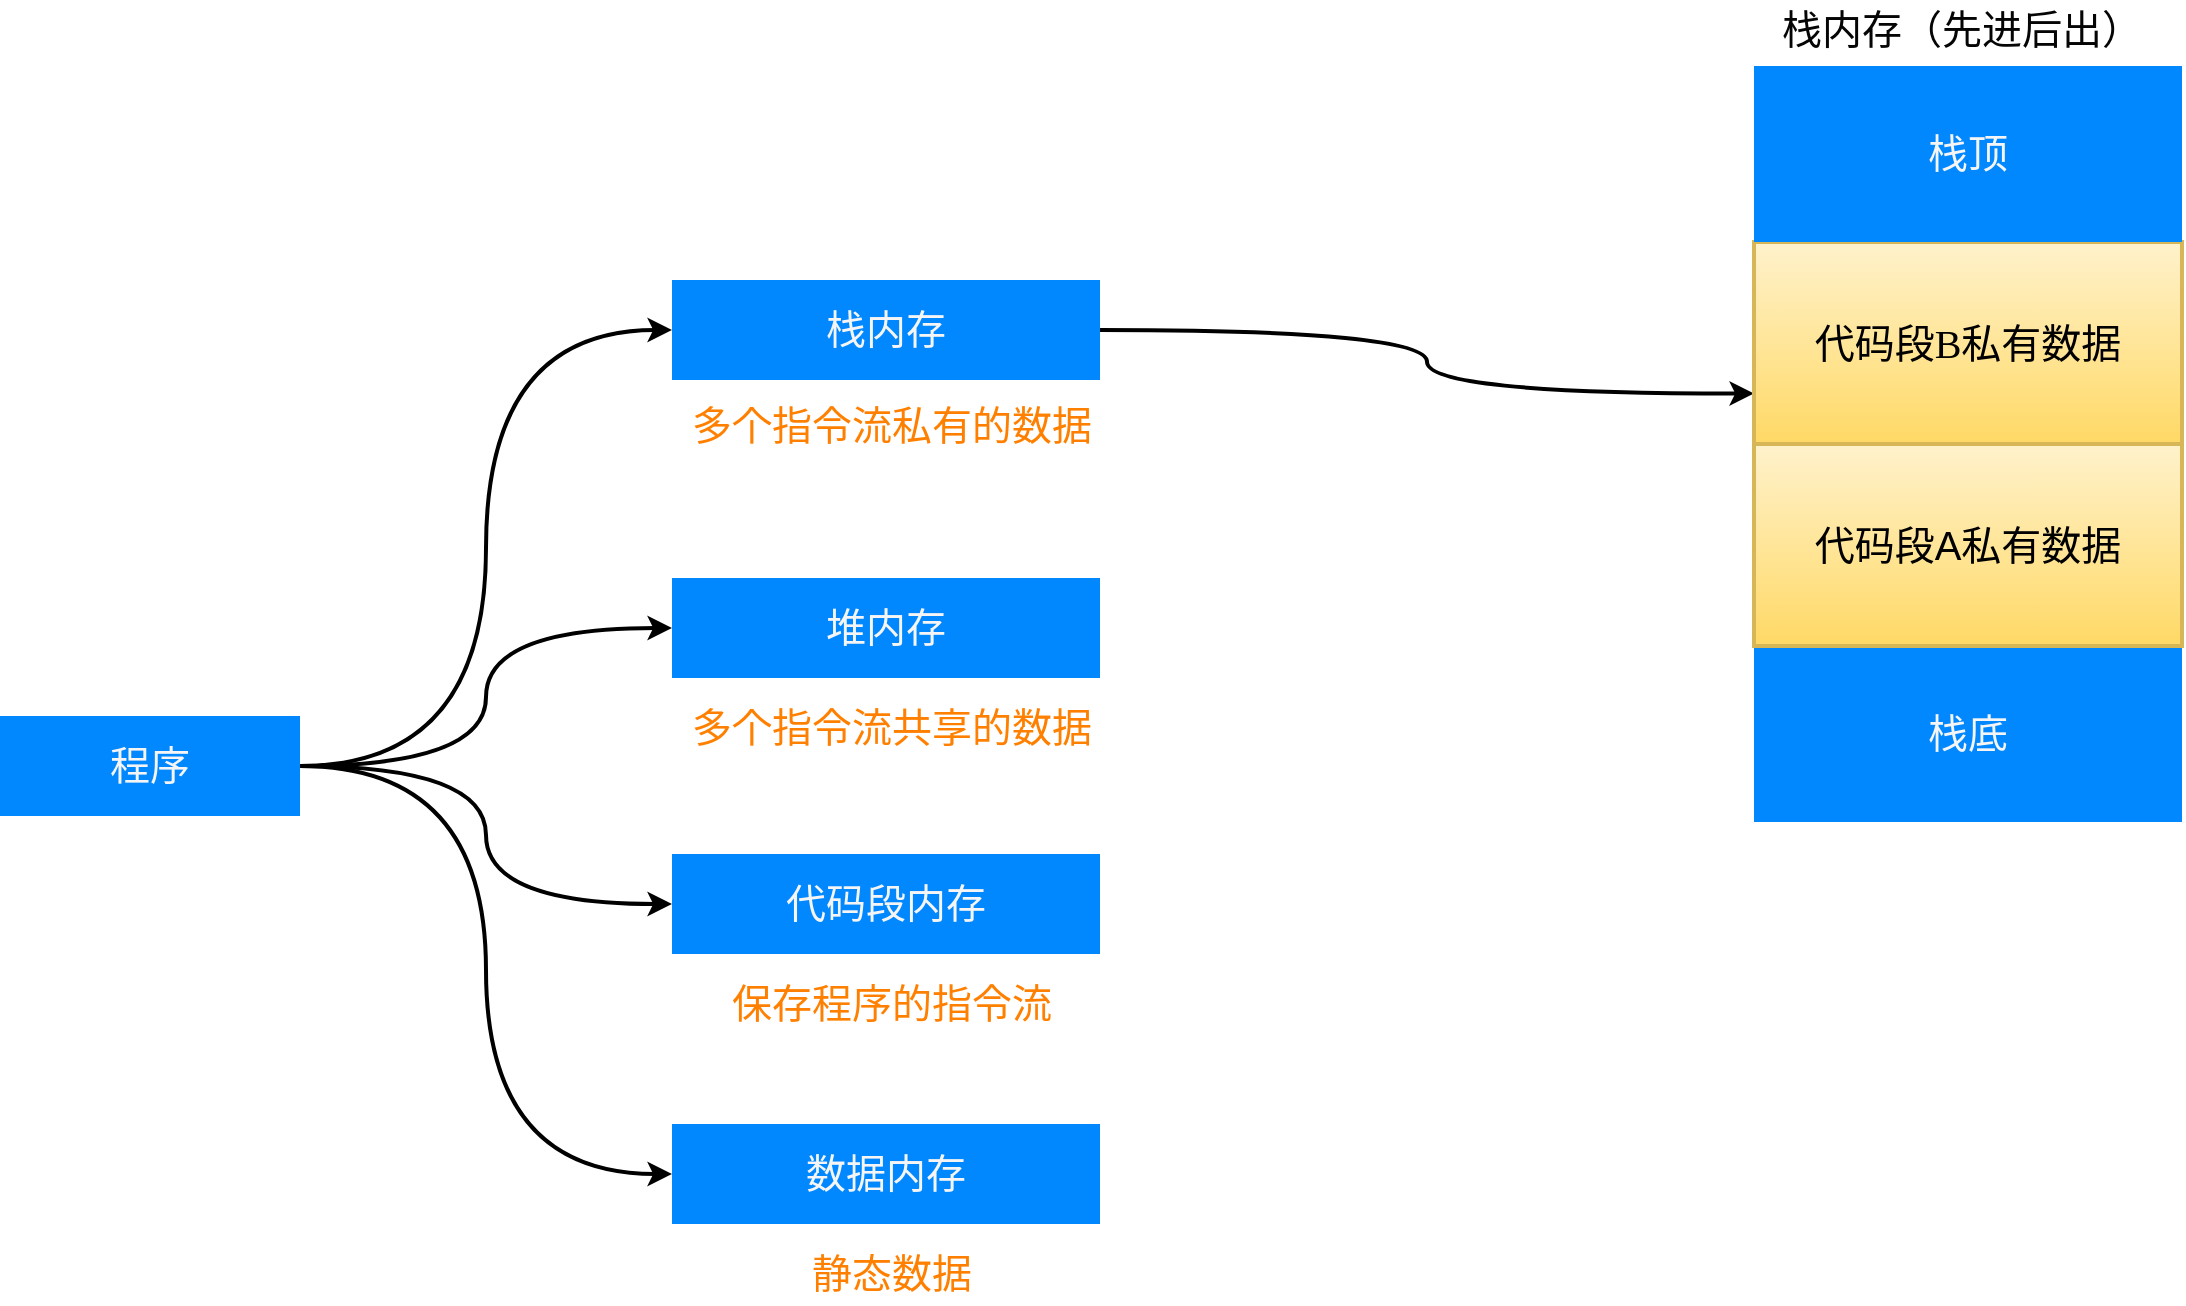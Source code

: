 <mxfile version="20.8.16" type="device"><diagram name="第 1 页" id="rvASBQe960MJPxccHX4X"><mxGraphModel dx="1548" dy="1022" grid="0" gridSize="10" guides="1" tooltips="1" connect="1" arrows="1" fold="1" page="1" pageScale="1" pageWidth="827" pageHeight="1169" math="0" shadow="0"><root><mxCell id="0"/><mxCell id="1" parent="0"/><mxCell id="xcfbY86AWyiqWtWTu1H7-7" style="edgeStyle=orthogonalEdgeStyle;rounded=0;hachureGap=4;orthogonalLoop=1;jettySize=auto;html=1;entryX=0;entryY=0.5;entryDx=0;entryDy=0;fontFamily=Architects Daughter;fontSource=https%3A%2F%2Ffonts.googleapis.com%2Fcss%3Ffamily%3DArchitects%2BDaughter;fontSize=16;fontColor=#f5f5f5;curved=1;strokeWidth=2;" edge="1" parent="1" source="xcfbY86AWyiqWtWTu1H7-3" target="xcfbY86AWyiqWtWTu1H7-5"><mxGeometry relative="1" as="geometry"/></mxCell><mxCell id="xcfbY86AWyiqWtWTu1H7-8" style="edgeStyle=orthogonalEdgeStyle;curved=1;rounded=0;sketch=0;hachureGap=4;jiggle=2;curveFitting=1;orthogonalLoop=1;jettySize=auto;html=1;exitX=1;exitY=0.5;exitDx=0;exitDy=0;entryX=0;entryY=0.5;entryDx=0;entryDy=0;strokeWidth=2;fontFamily=Architects Daughter;fontSource=https%3A%2F%2Ffonts.googleapis.com%2Fcss%3Ffamily%3DArchitects%2BDaughter;fontSize=16;fontColor=#f5f5f5;" edge="1" parent="1" source="xcfbY86AWyiqWtWTu1H7-3" target="xcfbY86AWyiqWtWTu1H7-6"><mxGeometry relative="1" as="geometry"/></mxCell><mxCell id="xcfbY86AWyiqWtWTu1H7-28" style="edgeStyle=orthogonalEdgeStyle;curved=1;rounded=0;sketch=0;hachureGap=4;jiggle=2;curveFitting=1;orthogonalLoop=1;jettySize=auto;html=1;exitX=1;exitY=0.5;exitDx=0;exitDy=0;entryX=0;entryY=0.5;entryDx=0;entryDy=0;strokeWidth=2;fontFamily=Tahoma;fontSize=16;fontColor=#FAFAFA;" edge="1" parent="1" source="xcfbY86AWyiqWtWTu1H7-3" target="xcfbY86AWyiqWtWTu1H7-24"><mxGeometry relative="1" as="geometry"/></mxCell><mxCell id="xcfbY86AWyiqWtWTu1H7-29" style="edgeStyle=orthogonalEdgeStyle;curved=1;rounded=0;sketch=0;hachureGap=4;jiggle=2;curveFitting=1;orthogonalLoop=1;jettySize=auto;html=1;exitX=1;exitY=0.5;exitDx=0;exitDy=0;entryX=0;entryY=0.5;entryDx=0;entryDy=0;strokeWidth=2;fontFamily=Tahoma;fontSize=16;fontColor=#FAFAFA;" edge="1" parent="1" source="xcfbY86AWyiqWtWTu1H7-3" target="xcfbY86AWyiqWtWTu1H7-26"><mxGeometry relative="1" as="geometry"/></mxCell><mxCell id="xcfbY86AWyiqWtWTu1H7-3" value="程序" style="rounded=0;whiteSpace=wrap;html=1;sketch=0;hachureGap=4;jiggle=2;curveFitting=1;fontFamily=Architects Daughter;fontSource=https%3A%2F%2Ffonts.googleapis.com%2Fcss%3Ffamily%3DArchitects%2BDaughter;fontSize=20;fillColor=#0188ff;strokeColor=none;fontColor=#f5f5f5;" vertex="1" parent="1"><mxGeometry x="23" y="381" width="150" height="50" as="geometry"/></mxCell><mxCell id="xcfbY86AWyiqWtWTu1H7-23" style="edgeStyle=orthogonalEdgeStyle;curved=1;rounded=0;sketch=0;hachureGap=4;jiggle=2;curveFitting=1;orthogonalLoop=1;jettySize=auto;html=1;exitX=1;exitY=0.5;exitDx=0;exitDy=0;entryX=0;entryY=0.75;entryDx=0;entryDy=0;strokeWidth=2;fontFamily=Tahoma;fontSize=16;fontColor=#FAFAFA;" edge="1" parent="1" source="xcfbY86AWyiqWtWTu1H7-5" target="xcfbY86AWyiqWtWTu1H7-16"><mxGeometry relative="1" as="geometry"/></mxCell><mxCell id="xcfbY86AWyiqWtWTu1H7-5" value="栈内存" style="rounded=0;whiteSpace=wrap;html=1;sketch=0;hachureGap=4;jiggle=2;curveFitting=1;fontFamily=Architects Daughter;fontSource=https%3A%2F%2Ffonts.googleapis.com%2Fcss%3Ffamily%3DArchitects%2BDaughter;fontSize=20;fillColor=#0188ff;strokeColor=none;fontColor=#f5f5f5;" vertex="1" parent="1"><mxGeometry x="359" y="163" width="214" height="50" as="geometry"/></mxCell><mxCell id="xcfbY86AWyiqWtWTu1H7-6" value="堆内存" style="rounded=0;whiteSpace=wrap;html=1;sketch=0;hachureGap=4;jiggle=2;curveFitting=1;fontFamily=Architects Daughter;fontSource=https%3A%2F%2Ffonts.googleapis.com%2Fcss%3Ffamily%3DArchitects%2BDaughter;fontSize=20;fillColor=#0188ff;strokeColor=none;fontColor=#f5f5f5;" vertex="1" parent="1"><mxGeometry x="359" y="312" width="214" height="50" as="geometry"/></mxCell><mxCell id="xcfbY86AWyiqWtWTu1H7-9" value="&lt;font&gt;多个指令流私有的数据&lt;/font&gt;" style="text;html=1;strokeColor=none;fillColor=none;align=center;verticalAlign=middle;whiteSpace=wrap;rounded=0;fontSize=20;fontFamily=Architects Daughter;fontColor=#FF8000;" vertex="1" parent="1"><mxGeometry x="359" y="221" width="220" height="30" as="geometry"/></mxCell><mxCell id="xcfbY86AWyiqWtWTu1H7-10" value="&lt;font&gt;多个指令流共享的数据&lt;/font&gt;" style="text;html=1;strokeColor=none;fillColor=none;align=center;verticalAlign=middle;whiteSpace=wrap;rounded=0;fontSize=20;fontFamily=Architects Daughter;fontColor=#FF8000;" vertex="1" parent="1"><mxGeometry x="359" y="372" width="220" height="30" as="geometry"/></mxCell><mxCell id="xcfbY86AWyiqWtWTu1H7-18" value="" style="group" vertex="1" connectable="0" parent="1"><mxGeometry x="894" y="23" width="220" height="411" as="geometry"/></mxCell><mxCell id="xcfbY86AWyiqWtWTu1H7-11" value="" style="rounded=0;whiteSpace=wrap;html=1;sketch=0;hachureGap=4;jiggle=2;curveFitting=1;fontFamily=Architects Daughter;fontSource=https%3A%2F%2Ffonts.googleapis.com%2Fcss%3Ffamily%3DArchitects%2BDaughter;fontSize=20;fillColor=#0188ff;strokeColor=none;fontColor=#f5f5f5;movable=1;resizable=1;rotatable=1;deletable=1;editable=1;connectable=1;" vertex="1" parent="xcfbY86AWyiqWtWTu1H7-18"><mxGeometry x="6" y="33" width="214" height="378" as="geometry"/></mxCell><mxCell id="xcfbY86AWyiqWtWTu1H7-12" value="&lt;font&gt;栈内存（先进后出）&lt;/font&gt;" style="text;html=1;strokeColor=none;fillColor=none;align=center;verticalAlign=middle;whiteSpace=wrap;rounded=0;fontSize=20;fontFamily=Architects Daughter;fontColor=#050505;" vertex="1" parent="xcfbY86AWyiqWtWTu1H7-18"><mxGeometry width="220" height="30" as="geometry"/></mxCell><mxCell id="xcfbY86AWyiqWtWTu1H7-13" value="栈底" style="rounded=0;whiteSpace=wrap;html=1;sketch=0;hachureGap=4;jiggle=2;curveFitting=1;fontFamily=Architects Daughter;fontSource=https%3A%2F%2Ffonts.googleapis.com%2Fcss%3Ffamily%3DArchitects%2BDaughter;fontSize=20;fontColor=#f5f5f5;fillColor=#0188ff;strokeColor=none;strokeWidth=2;movable=1;resizable=1;rotatable=1;deletable=1;editable=1;connectable=1;" vertex="1" parent="xcfbY86AWyiqWtWTu1H7-18"><mxGeometry x="6" y="323" width="214" height="88" as="geometry"/></mxCell><mxCell id="xcfbY86AWyiqWtWTu1H7-15" value="&lt;font face=&quot;Helvetica&quot;&gt;代码段A私有数据&lt;/font&gt;" style="rounded=0;whiteSpace=wrap;html=1;sketch=0;hachureGap=4;jiggle=2;curveFitting=1;fontFamily=Architects Daughter;fontSource=https%3A%2F%2Ffonts.googleapis.com%2Fcss%3Ffamily%3DArchitects%2BDaughter;fontSize=20;fillColor=#fff2cc;strokeColor=#d6b656;strokeWidth=2;gradientColor=#ffd966;movable=1;resizable=1;rotatable=1;deletable=1;editable=1;connectable=1;" vertex="1" parent="xcfbY86AWyiqWtWTu1H7-18"><mxGeometry x="6" y="222" width="214" height="101" as="geometry"/></mxCell><mxCell id="xcfbY86AWyiqWtWTu1H7-16" value="&lt;font face=&quot;Tahoma&quot;&gt;代码段B私有数据&lt;/font&gt;" style="rounded=0;whiteSpace=wrap;html=1;sketch=0;hachureGap=4;jiggle=2;curveFitting=1;fontFamily=Architects Daughter;fontSource=https%3A%2F%2Ffonts.googleapis.com%2Fcss%3Ffamily%3DArchitects%2BDaughter;fontSize=20;fillColor=#fff2cc;strokeColor=#d6b656;strokeWidth=2;gradientColor=#ffd966;movable=1;resizable=1;rotatable=1;deletable=1;editable=1;connectable=1;" vertex="1" parent="xcfbY86AWyiqWtWTu1H7-18"><mxGeometry x="6" y="121" width="214" height="101" as="geometry"/></mxCell><mxCell id="xcfbY86AWyiqWtWTu1H7-17" value="栈顶" style="rounded=0;whiteSpace=wrap;html=1;sketch=0;hachureGap=4;jiggle=2;curveFitting=1;fontFamily=Architects Daughter;fontSource=https%3A%2F%2Ffonts.googleapis.com%2Fcss%3Ffamily%3DArchitects%2BDaughter;fontSize=20;strokeWidth=2;fillColor=#0188ff;fontColor=#f5f5f5;strokeColor=none;movable=1;resizable=1;rotatable=1;deletable=1;editable=1;connectable=1;" vertex="1" parent="xcfbY86AWyiqWtWTu1H7-18"><mxGeometry x="6" y="33" width="214" height="88" as="geometry"/></mxCell><mxCell id="xcfbY86AWyiqWtWTu1H7-24" value="代码段内存" style="rounded=0;whiteSpace=wrap;html=1;sketch=0;hachureGap=4;jiggle=2;curveFitting=1;fontFamily=Architects Daughter;fontSource=https%3A%2F%2Ffonts.googleapis.com%2Fcss%3Ffamily%3DArchitects%2BDaughter;fontSize=20;fillColor=#0188ff;strokeColor=none;fontColor=#f5f5f5;" vertex="1" parent="1"><mxGeometry x="359" y="450" width="214" height="50" as="geometry"/></mxCell><mxCell id="xcfbY86AWyiqWtWTu1H7-25" value="保存程序的指令流" style="text;html=1;strokeColor=none;fillColor=none;align=center;verticalAlign=middle;whiteSpace=wrap;rounded=0;fontSize=20;fontFamily=Architects Daughter;fontColor=#FF8000;" vertex="1" parent="1"><mxGeometry x="359" y="510" width="220" height="30" as="geometry"/></mxCell><mxCell id="xcfbY86AWyiqWtWTu1H7-26" value="数据内存" style="rounded=0;whiteSpace=wrap;html=1;sketch=0;hachureGap=4;jiggle=2;curveFitting=1;fontFamily=Architects Daughter;fontSource=https%3A%2F%2Ffonts.googleapis.com%2Fcss%3Ffamily%3DArchitects%2BDaughter;fontSize=20;fillColor=#0188ff;strokeColor=none;fontColor=#f5f5f5;" vertex="1" parent="1"><mxGeometry x="359" y="585" width="214" height="50" as="geometry"/></mxCell><mxCell id="xcfbY86AWyiqWtWTu1H7-27" value="静态数据" style="text;html=1;strokeColor=none;fillColor=none;align=center;verticalAlign=middle;whiteSpace=wrap;rounded=0;fontSize=20;fontFamily=Architects Daughter;fontColor=#FF8000;" vertex="1" parent="1"><mxGeometry x="359" y="645" width="220" height="30" as="geometry"/></mxCell></root></mxGraphModel></diagram></mxfile>